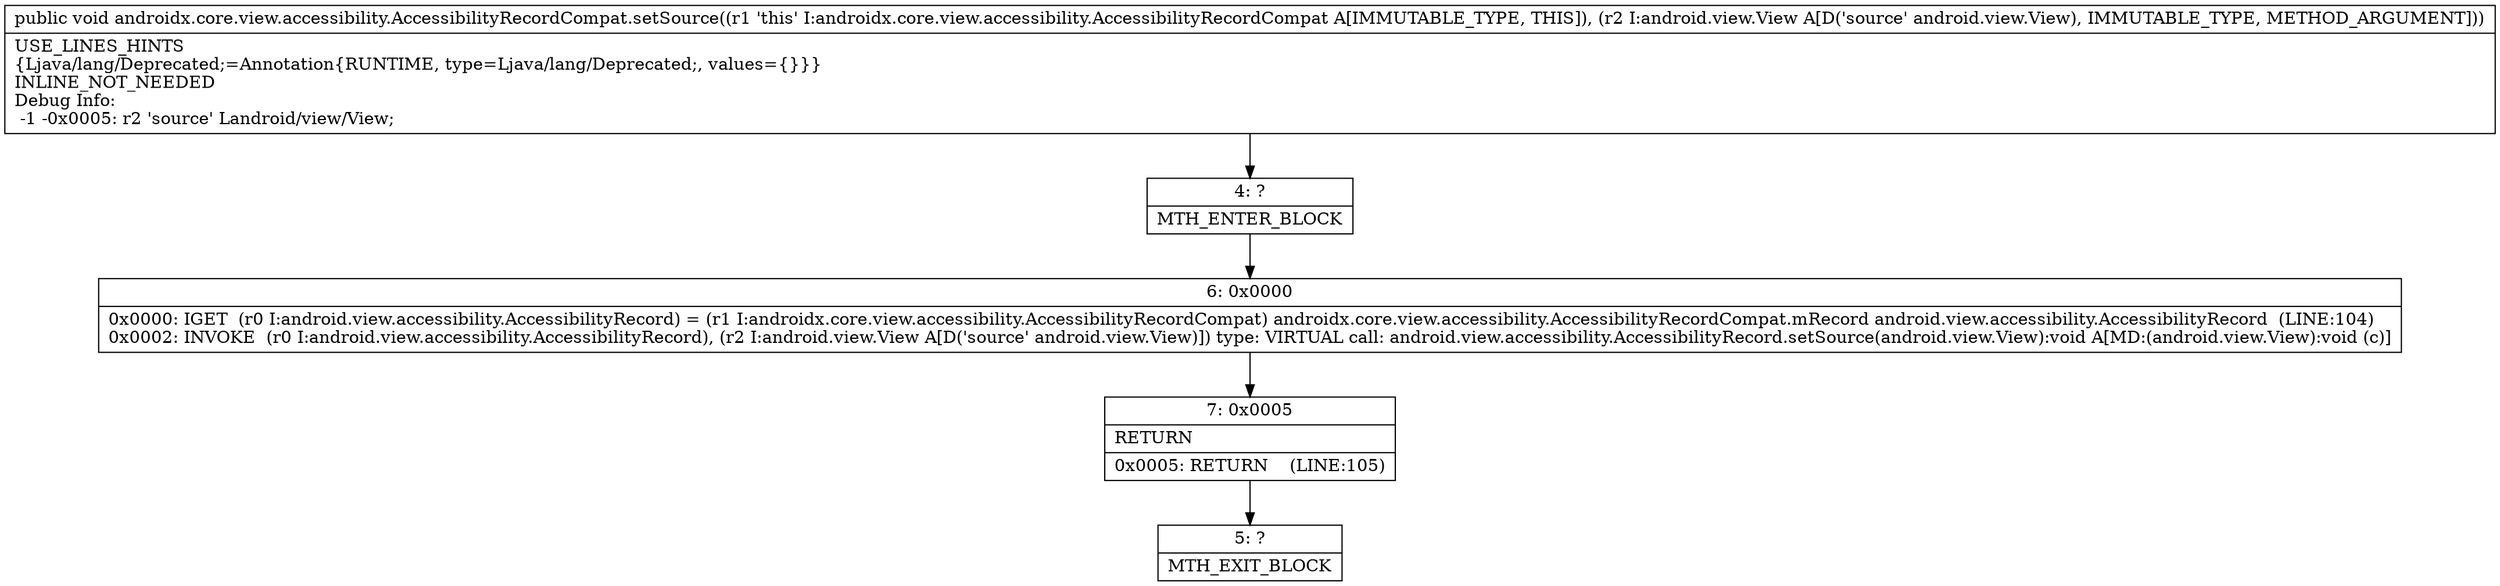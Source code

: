 digraph "CFG forandroidx.core.view.accessibility.AccessibilityRecordCompat.setSource(Landroid\/view\/View;)V" {
Node_4 [shape=record,label="{4\:\ ?|MTH_ENTER_BLOCK\l}"];
Node_6 [shape=record,label="{6\:\ 0x0000|0x0000: IGET  (r0 I:android.view.accessibility.AccessibilityRecord) = (r1 I:androidx.core.view.accessibility.AccessibilityRecordCompat) androidx.core.view.accessibility.AccessibilityRecordCompat.mRecord android.view.accessibility.AccessibilityRecord  (LINE:104)\l0x0002: INVOKE  (r0 I:android.view.accessibility.AccessibilityRecord), (r2 I:android.view.View A[D('source' android.view.View)]) type: VIRTUAL call: android.view.accessibility.AccessibilityRecord.setSource(android.view.View):void A[MD:(android.view.View):void (c)]\l}"];
Node_7 [shape=record,label="{7\:\ 0x0005|RETURN\l|0x0005: RETURN    (LINE:105)\l}"];
Node_5 [shape=record,label="{5\:\ ?|MTH_EXIT_BLOCK\l}"];
MethodNode[shape=record,label="{public void androidx.core.view.accessibility.AccessibilityRecordCompat.setSource((r1 'this' I:androidx.core.view.accessibility.AccessibilityRecordCompat A[IMMUTABLE_TYPE, THIS]), (r2 I:android.view.View A[D('source' android.view.View), IMMUTABLE_TYPE, METHOD_ARGUMENT]))  | USE_LINES_HINTS\l\{Ljava\/lang\/Deprecated;=Annotation\{RUNTIME, type=Ljava\/lang\/Deprecated;, values=\{\}\}\}\lINLINE_NOT_NEEDED\lDebug Info:\l  \-1 \-0x0005: r2 'source' Landroid\/view\/View;\l}"];
MethodNode -> Node_4;Node_4 -> Node_6;
Node_6 -> Node_7;
Node_7 -> Node_5;
}

